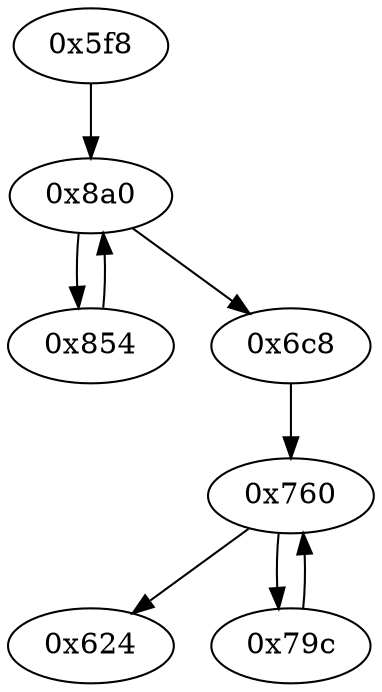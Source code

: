strict digraph "" {
	graph ["edge"="{}",
		file="/Users/mark/Documents//论文//第二篇论文//2018-08-24交论文后的备份/2019/CFG/small-programs/16b-1-1-0-0-dc-2-2-0/1528_\
recovered.dot",
		"graph"="{u'file': u'/Users/mark/Documents//\u8bba\u6587//\u7b2c\u4e8c\u7bc7\u8bba\u6587//2018-08-24\u4ea4\u8bba\u6587\u540e\u7684\u5907\u4efd/\
2019/CFG/small-programs/16b-1-1-0-0-dc-2-2-0/1528_recovered.dot'}",
		"node"="{u'opcode': u''}"
	];
	"0x760"	 [opcode="[u'str', u'str', u'ldr', u'ldr', u'ldr', u'ldr', u'cmp', u'mov', u'b']"];
	"0x624"	 [opcode="[u'ldr', u'mov', u'bl', u'ldr']"];
	"0x760" -> "0x624";
	"0x79c"	 [opcode="[u'ldr', u'ldr', u'ldrb', u'ldr', u'add', u'str', u'ldr', u'b']"];
	"0x760" -> "0x79c";
	"0x6c8"	 [opcode="[u'ldr', u'str', u'ldr', u'b']"];
	"0x6c8" -> "0x760";
	"0x854"	 [opcode="[u'ldrb', u'str', u'ldr', u'b']"];
	"0x8a0"	 [opcode="[u'str', u'str', u'ldr', u'ldrb', u'strb', u'ldr', u'ldr', u'ldrb', u'cmp', u'mov', u'b']"];
	"0x854" -> "0x8a0";
	"0x8a0" -> "0x6c8";
	"0x8a0" -> "0x854";
	"0x79c" -> "0x760";
	"0x5f8"	 [opcode="[u'push', u'add', u'sub', u'add', u'ldr', u'str', u'ldr', u'ldr', u'ldr', u'add', u'b']"];
	"0x5f8" -> "0x8a0";
}
